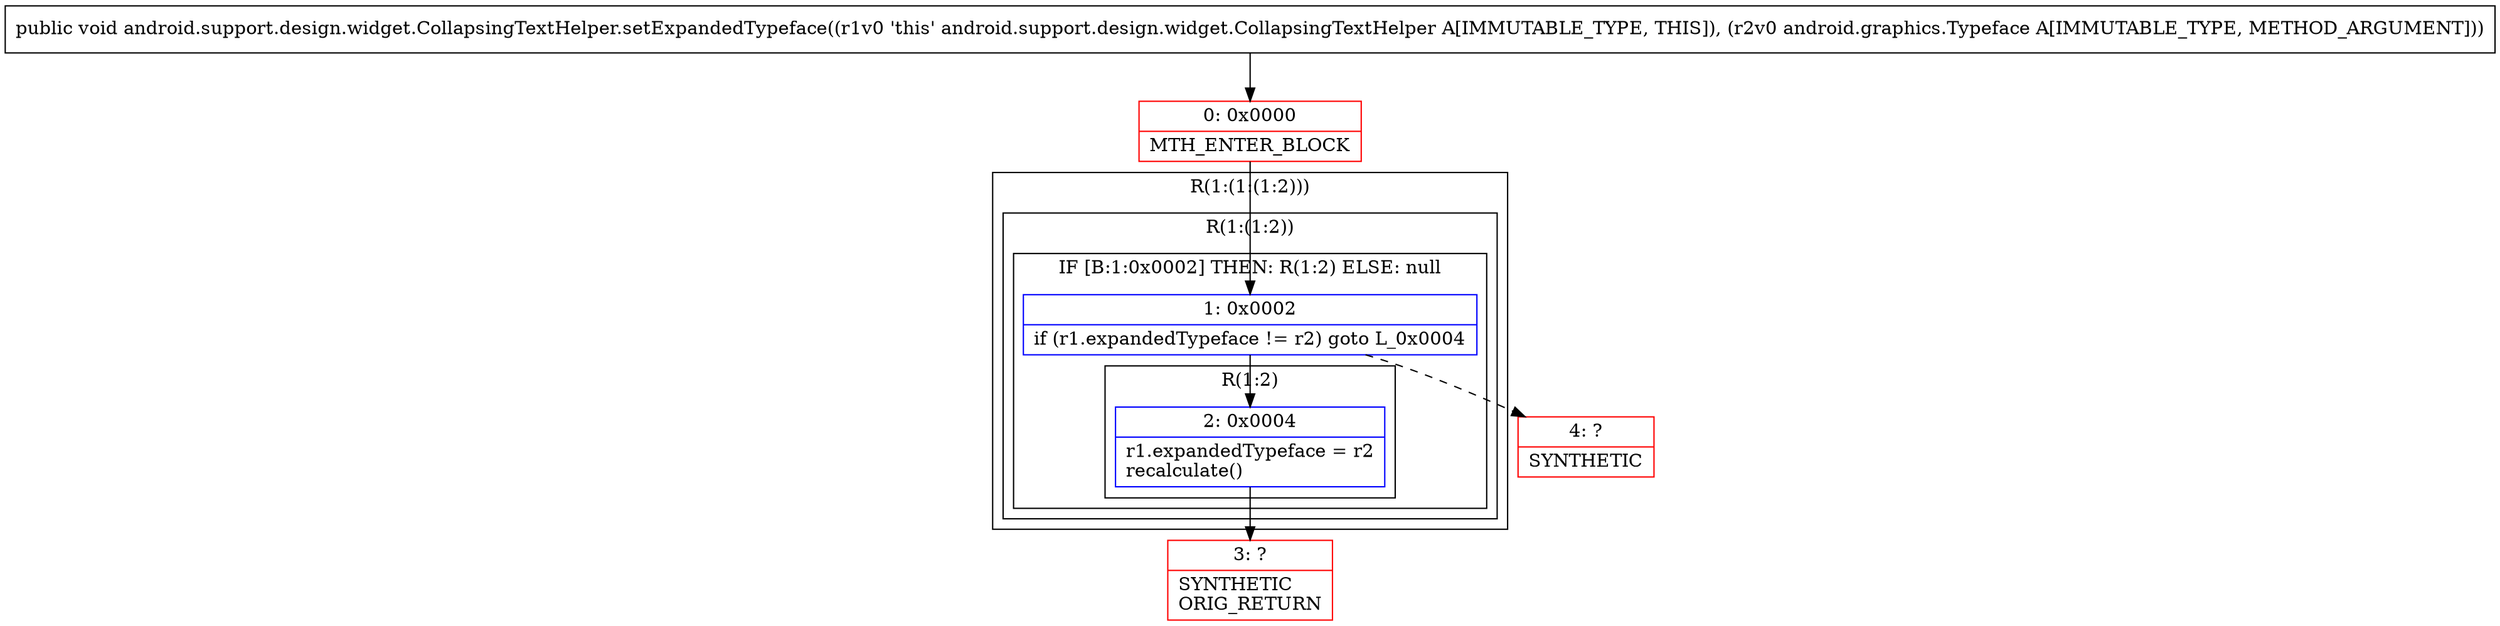 digraph "CFG forandroid.support.design.widget.CollapsingTextHelper.setExpandedTypeface(Landroid\/graphics\/Typeface;)V" {
subgraph cluster_Region_1647178015 {
label = "R(1:(1:(1:2)))";
node [shape=record,color=blue];
subgraph cluster_Region_958982902 {
label = "R(1:(1:2))";
node [shape=record,color=blue];
subgraph cluster_IfRegion_1889233214 {
label = "IF [B:1:0x0002] THEN: R(1:2) ELSE: null";
node [shape=record,color=blue];
Node_1 [shape=record,label="{1\:\ 0x0002|if (r1.expandedTypeface != r2) goto L_0x0004\l}"];
subgraph cluster_Region_1318155783 {
label = "R(1:2)";
node [shape=record,color=blue];
Node_2 [shape=record,label="{2\:\ 0x0004|r1.expandedTypeface = r2\lrecalculate()\l}"];
}
}
}
}
Node_0 [shape=record,color=red,label="{0\:\ 0x0000|MTH_ENTER_BLOCK\l}"];
Node_3 [shape=record,color=red,label="{3\:\ ?|SYNTHETIC\lORIG_RETURN\l}"];
Node_4 [shape=record,color=red,label="{4\:\ ?|SYNTHETIC\l}"];
MethodNode[shape=record,label="{public void android.support.design.widget.CollapsingTextHelper.setExpandedTypeface((r1v0 'this' android.support.design.widget.CollapsingTextHelper A[IMMUTABLE_TYPE, THIS]), (r2v0 android.graphics.Typeface A[IMMUTABLE_TYPE, METHOD_ARGUMENT])) }"];
MethodNode -> Node_0;
Node_1 -> Node_2;
Node_1 -> Node_4[style=dashed];
Node_2 -> Node_3;
Node_0 -> Node_1;
}

